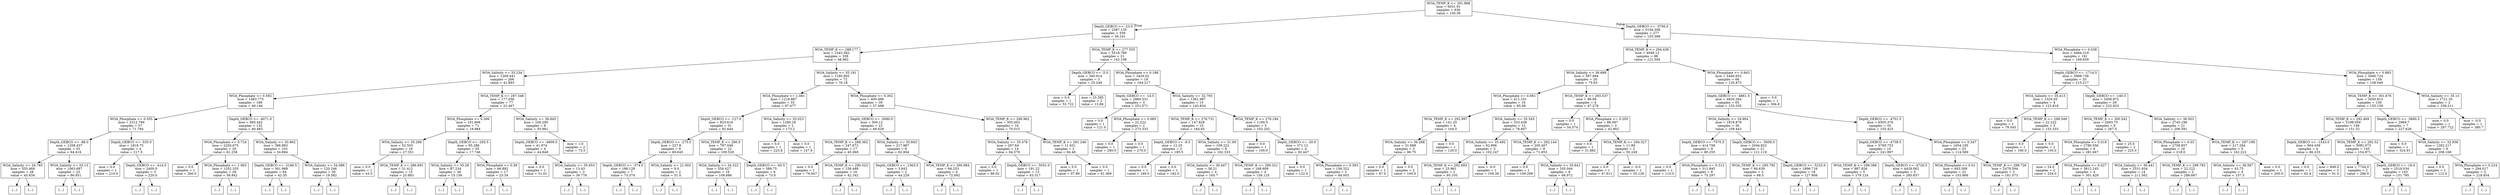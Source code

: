 digraph Tree {
node [shape=box] ;
0 [label="WOA_TEMP_K <= 291.968\nmse = 6031.91\nsamples = 636\nvalue = 100.56"] ;
1 [label="Depth_GEBCO <= -23.0\nmse = 2387.135\nsamples = 359\nvalue = 56.241"] ;
0 -> 1 [labeldistance=2.5, labelangle=45, headlabel="True"] ;
2 [label="WOA_TEMP_K <= 288.177\nmse = 1443.562\nsamples = 338\nvalue = 48.962"] ;
1 -> 2 ;
3 [label="WOA_Salinity <= 35.234\nmse = 1269.441\nsamples = 266\nvalue = 41.893"] ;
2 -> 3 ;
4 [label="WOA_Phosphate <= 0.592\nmse = 1483.775\nsamples = 189\nvalue = 49.146"] ;
3 -> 4 ;
5 [label="WOA_Phosphate <= 0.555\nmse = 2312.799\nsamples = 57\nvalue = 71.794"] ;
4 -> 5 ;
6 [label="Depth_GEBCO <= -88.0\nmse = 1208.437\nsamples = 53\nvalue = 64.416"] ;
5 -> 6 ;
7 [label="WOA_Salinity <= 34.765\nmse = 555.469\nsamples = 28\nvalue = 45.634"] ;
6 -> 7 ;
8 [label="(...)"] ;
7 -> 8 ;
33 [label="(...)"] ;
7 -> 33 ;
60 [label="WOA_Salinity <= 33.13\nmse = 1063.687\nsamples = 25\nvalue = 86.851"] ;
6 -> 60 ;
61 [label="(...)"] ;
60 -> 61 ;
62 [label="(...)"] ;
60 -> 62 ;
97 [label="Depth_GEBCO <= -535.0\nmse = 1818.75\nsamples = 4\nvalue = 217.5"] ;
5 -> 97 ;
98 [label="mse = 0.0\nsamples = 1\nvalue = 210.0"] ;
97 -> 98 ;
99 [label="Depth_GEBCO <= -414.5\nmse = 2400.0\nsamples = 3\nvalue = 220.0"] ;
97 -> 99 ;
100 [label="(...)"] ;
99 -> 100 ;
101 [label="(...)"] ;
99 -> 101 ;
102 [label="Depth_GEBCO <= -4071.0\nmse = 895.442\nsamples = 132\nvalue = 40.483"] ;
4 -> 102 ;
103 [label="WOA_Phosphate <= 0.724\nmse = 2200.675\nsamples = 29\nvalue = 61.258"] ;
102 -> 103 ;
104 [label="mse = 0.0\nsamples = 1\nvalue = 260.0"] ;
103 -> 104 ;
105 [label="WOA_Phosphate <= 1.903\nmse = 1352.335\nsamples = 28\nvalue = 56.842"] ;
103 -> 105 ;
106 [label="(...)"] ;
105 -> 106 ;
157 [label="(...)"] ;
105 -> 157 ;
158 [label="WOA_Salinity <= 33.862\nmse = 396.983\nsamples = 103\nvalue = 34.894"] ;
102 -> 158 ;
159 [label="Depth_GEBCO <= -2166.5\nmse = 361.968\nsamples = 64\nvalue = 42.35"] ;
158 -> 159 ;
160 [label="(...)"] ;
159 -> 160 ;
177 [label="(...)"] ;
159 -> 177 ;
238 [label="WOA_Salinity <= 34.086\nmse = 120.246\nsamples = 39\nvalue = 19.582"] ;
158 -> 238 ;
239 [label="(...)"] ;
238 -> 239 ;
296 [label="(...)"] ;
238 -> 296 ;
313 [label="WOA_TEMP_K <= 287.548\nmse = 177.056\nsamples = 77\nvalue = 22.467"] ;
3 -> 313 ;
314 [label="WOA_Phosphate <= 0.306\nmse = 101.806\nsamples = 71\nvalue = 19.984"] ;
313 -> 314 ;
315 [label="WOA_Salinity <= 35.288\nmse = 52.503\nsamples = 16\nvalue = 27.351"] ;
314 -> 315 ;
316 [label="mse = 0.0\nsamples = 1\nvalue = 43.5"] ;
315 -> 316 ;
317 [label="WOA_TEMP_K <= 286.691\nmse = 31.412\nsamples = 15\nvalue = 25.883"] ;
315 -> 317 ;
318 [label="(...)"] ;
317 -> 318 ;
323 [label="(...)"] ;
317 -> 323 ;
334 [label="Depth_GEBCO <= -205.5\nmse = 95.286\nsamples = 55\nvalue = 17.746"] ;
314 -> 334 ;
335 [label="WOA_Salinity <= 35.28\nmse = 87.234\nsamples = 38\nvalue = 15.156"] ;
334 -> 335 ;
336 [label="(...)"] ;
335 -> 336 ;
339 [label="(...)"] ;
335 -> 339 ;
360 [label="WOA_Phosphate <= 0.58\nmse = 66.892\nsamples = 17\nvalue = 23.34"] ;
334 -> 360 ;
361 [label="(...)"] ;
360 -> 361 ;
370 [label="(...)"] ;
360 -> 370 ;
375 [label="WOA_Salinity <= 36.845\nmse = 160.295\nsamples = 6\nvalue = 50.881"] ;
313 -> 375 ;
376 [label="Depth_GEBCO <= -4809.5\nmse = 41.974\nsamples = 4\nvalue = 44.848"] ;
375 -> 376 ;
377 [label="mse = 0.0\nsamples = 1\nvalue = 51.61"] ;
376 -> 377 ;
378 [label="WOA_Salinity <= 35.653\nmse = 13.43\nsamples = 3\nvalue = 39.776"] ;
376 -> 378 ;
379 [label="(...)"] ;
378 -> 379 ;
380 [label="(...)"] ;
378 -> 380 ;
383 [label="mse = 1.0\nsamples = 2\nvalue = 72.0"] ;
375 -> 383 ;
384 [label="WOA_Salinity <= 35.191\nmse = 1180.802\nsamples = 72\nvalue = 76.18"] ;
2 -> 384 ;
385 [label="WOA_Phosphate <= 1.081\nmse = 1218.887\nsamples = 33\nvalue = 97.477"] ;
384 -> 385 ;
386 [label="Depth_GEBCO <= -127.0\nmse = 825.616\nsamples = 31\nvalue = 92.644"] ;
385 -> 386 ;
387 [label="Depth_GEBCO <= -275.5\nmse = 227.8\nsamples = 9\nvalue = 69.645"] ;
386 -> 387 ;
388 [label="Depth_GEBCO <= -374.5\nmse = 188.129\nsamples = 7\nvalue = 73.374"] ;
387 -> 388 ;
389 [label="(...)"] ;
388 -> 389 ;
396 [label="(...)"] ;
388 -> 396 ;
397 [label="WOA_Salinity <= 21.003\nmse = 9.0\nsamples = 2\nvalue = 51.0"] ;
387 -> 397 ;
398 [label="(...)"] ;
397 -> 398 ;
399 [label="(...)"] ;
397 -> 399 ;
400 [label="WOA_TEMP_K <= 290.0\nmse = 787.049\nsamples = 22\nvalue = 100.529"] ;
386 -> 400 ;
401 [label="WOA_Salinity <= 34.322\nmse = 554.427\nsamples = 16\nvalue = 108.686"] ;
400 -> 401 ;
402 [label="(...)"] ;
401 -> 402 ;
413 [label="(...)"] ;
401 -> 413 ;
426 [label="Depth_GEBCO <= -45.5\nmse = 589.75\nsamples = 6\nvalue = 73.0"] ;
400 -> 426 ;
427 [label="(...)"] ;
426 -> 427 ;
430 [label="(...)"] ;
426 -> 430 ;
437 [label="WOA_Salinity <= 35.023\nmse = 1280.18\nsamples = 2\nvalue = 173.2"] ;
385 -> 437 ;
438 [label="mse = 0.0\nsamples = 1\nvalue = 223.8"] ;
437 -> 438 ;
439 [label="mse = 0.0\nsamples = 1\nvalue = 147.9"] ;
437 -> 439 ;
440 [label="WOA_Phosphate <= 0.302\nmse = 400.496\nsamples = 39\nvalue = 57.498"] ;
384 -> 440 ;
441 [label="Depth_GEBCO <= -3080.0\nmse = 300.12\nsamples = 23\nvalue = 49.629"] ;
440 -> 441 ;
442 [label="WOA_TEMP_K <= 288.362\nmse = 247.672\nsamples = 17\nvalue = 45.069"] ;
441 -> 442 ;
443 [label="mse = 0.0\nsamples = 1\nvalue = 79.947"] ;
442 -> 443 ;
444 [label="WOA_TEMP_K <= 290.523\nmse = 158.489\nsamples = 16\nvalue = 42.162"] ;
442 -> 444 ;
445 [label="(...)"] ;
444 -> 445 ;
462 [label="(...)"] ;
444 -> 462 ;
475 [label="WOA_Salinity <= 35.843\nmse = 217.987\nsamples = 6\nvalue = 62.804"] ;
441 -> 475 ;
476 [label="Depth_GEBCO <= -1363.5\nmse = 3.843\nsamples = 2\nvalue = 44.228"] ;
475 -> 476 ;
477 [label="(...)"] ;
476 -> 477 ;
478 [label="(...)"] ;
476 -> 478 ;
479 [label="WOA_TEMP_K <= 290.984\nmse = 66.253\nsamples = 4\nvalue = 72.092"] ;
475 -> 479 ;
480 [label="(...)"] ;
479 -> 480 ;
483 [label="(...)"] ;
479 -> 483 ;
484 [label="WOA_TEMP_K <= 290.962\nmse = 305.003\nsamples = 16\nvalue = 70.015"] ;
440 -> 484 ;
485 [label="WOA_Salinity <= 35.478\nmse = 207.64\nsamples = 14\nvalue = 64.579"] ;
484 -> 485 ;
486 [label="mse = 0.0\nsamples = 1\nvalue = 86.02"] ;
485 -> 486 ;
487 [label="Depth_GEBCO <= -5031.0\nmse = 191.22\nsamples = 13\nvalue = 63.317"] ;
485 -> 487 ;
488 [label="(...)"] ;
487 -> 488 ;
501 [label="(...)"] ;
487 -> 501 ;
504 [label="WOA_TEMP_K <= 291.246\nmse = 11.631\nsamples = 2\nvalue = 94.48"] ;
484 -> 504 ;
505 [label="mse = 0.0\nsamples = 1\nvalue = 97.89"] ;
504 -> 505 ;
506 [label="mse = 0.0\nsamples = 1\nvalue = 91.069"] ;
504 -> 506 ;
507 [label="WOA_TEMP_K <= 277.555\nmse = 5518.789\nsamples = 21\nvalue = 142.108"] ;
1 -> 507 ;
508 [label="Depth_GEBCO <= -5.0\nmse = 340.914\nsamples = 3\nvalue = 25.249"] ;
507 -> 508 ;
509 [label="mse = 0.0\nsamples = 1\nvalue = 53.722"] ;
508 -> 509 ;
510 [label="mse = 23.285\nsamples = 2\nvalue = 13.86"] ;
508 -> 510 ;
511 [label="WOA_Phosphate <= 0.188\nmse = 3426.02\nsamples = 18\nvalue = 164.217"] ;
507 -> 511 ;
512 [label="Depth_GEBCO <= -14.5\nmse = 2860.531\nsamples = 3\nvalue = 251.571"] ;
511 -> 512 ;
513 [label="mse = 0.0\nsamples = 1\nvalue = 121.0"] ;
512 -> 513 ;
514 [label="WOA_Phosphate <= 0.085\nmse = 22.222\nsamples = 2\nvalue = 273.333"] ;
512 -> 514 ;
515 [label="mse = 0.0\nsamples = 1\nvalue = 280.0"] ;
514 -> 515 ;
516 [label="mse = 0.0\nsamples = 1\nvalue = 270.0"] ;
514 -> 516 ;
517 [label="WOA_Salinity <= 32.793\nmse = 1361.987\nsamples = 15\nvalue = 143.834"] ;
511 -> 517 ;
518 [label="WOA_TEMP_K <= 278.731\nmse = 147.828\nsamples = 10\nvalue = 164.65"] ;
517 -> 518 ;
519 [label="Depth_GEBCO <= -8.5\nmse = 12.25\nsamples = 2\nvalue = 185.5"] ;
518 -> 519 ;
520 [label="mse = 0.0\nsamples = 1\nvalue = 189.0"] ;
519 -> 520 ;
521 [label="mse = 0.0\nsamples = 1\nvalue = 182.0"] ;
519 -> 521 ;
522 [label="WOA_Salinity <= 31.09\nmse = 109.222\nsamples = 8\nvalue = 162.333"] ;
518 -> 522 ;
523 [label="WOA_Salinity <= 30.447\nmse = 36.21\nsamples = 4\nvalue = 165.7"] ;
522 -> 523 ;
524 [label="(...)"] ;
523 -> 524 ;
527 [label="(...)"] ;
523 -> 527 ;
530 [label="WOA_TEMP_K <= 290.321\nmse = 168.609\nsamples = 4\nvalue = 158.125"] ;
522 -> 530 ;
531 [label="(...)"] ;
530 -> 531 ;
534 [label="(...)"] ;
530 -> 534 ;
537 [label="WOA_TEMP_K <= 279.184\nmse = 1190.5\nsamples = 5\nvalue = 102.202"] ;
517 -> 537 ;
538 [label="mse = 0.0\nsamples = 1\nvalue = 190.0"] ;
537 -> 538 ;
539 [label="Depth_GEBCO <= -20.0\nmse = 371.12\nsamples = 4\nvalue = 92.447"] ;
537 -> 539 ;
540 [label="mse = 0.0\nsamples = 1\nvalue = 122.0"] ;
539 -> 540 ;
541 [label="WOA_Phosphate <= 0.393\nmse = 156.322\nsamples = 3\nvalue = 84.003"] ;
539 -> 541 ;
542 [label="(...)"] ;
541 -> 542 ;
543 [label="(...)"] ;
541 -> 543 ;
546 [label="Depth_GEBCO <= -3706.0\nmse = 5104.308\nsamples = 277\nvalue = 155.398"] ;
0 -> 546 [labeldistance=2.5, labelangle=-45, headlabel="False"] ;
547 [label="WOA_TEMP_K <= 294.438\nmse = 4949.12\nsamples = 86\nvalue = 121.594"] ;
546 -> 547 ;
548 [label="WOA_Salinity <= 36.689\nmse = 597.994\nsamples = 20\nvalue = 75.63"] ;
547 -> 548 ;
549 [label="WOA_Phosphate <= 0.061\nmse = 411.101\nsamples = 16\nvalue = 85.08"] ;
548 -> 549 ;
550 [label="WOA_TEMP_K <= 292.997\nmse = 141.25\nsamples = 4\nvalue = 104.5"] ;
549 -> 550 ;
551 [label="WOA_Salinity <= 36.268\nmse = 31.688\nsamples = 3\nvalue = 96.75"] ;
550 -> 551 ;
552 [label="mse = 0.0\nsamples = 1\nvalue = 87.0"] ;
551 -> 552 ;
553 [label="mse = 0.0\nsamples = 2\nvalue = 100.0"] ;
551 -> 553 ;
554 [label="mse = 0.0\nsamples = 1\nvalue = 120.0"] ;
550 -> 554 ;
555 [label="WOA_Salinity <= 35.545\nmse = 333.438\nsamples = 12\nvalue = 78.607"] ;
549 -> 555 ;
556 [label="WOA_Salinity <= 35.492\nmse = 62.996\nsamples = 3\nvalue = 102.247"] ;
555 -> 556 ;
557 [label="WOA_TEMP_K <= 292.693\nmse = 23.961\nsamples = 2\nvalue = 95.105"] ;
556 -> 557 ;
558 [label="(...)"] ;
557 -> 558 ;
559 [label="(...)"] ;
557 -> 559 ;
560 [label="mse = -0.0\nsamples = 1\nvalue = 109.39"] ;
556 -> 560 ;
561 [label="WOA_TEMP_K <= 292.144\nmse = 205.407\nsamples = 9\nvalue = 71.853"] ;
555 -> 561 ;
562 [label="mse = 0.0\nsamples = 1\nvalue = 109.299"] ;
561 -> 562 ;
563 [label="WOA_Salinity <= 35.641\nmse = 105.044\nsamples = 8\nvalue = 68.972"] ;
561 -> 563 ;
564 [label="(...)"] ;
563 -> 564 ;
569 [label="(...)"] ;
563 -> 569 ;
578 [label="WOA_TEMP_K <= 293.537\nmse = 86.99\nsamples = 4\nvalue = 47.279"] ;
548 -> 578 ;
579 [label="mse = 0.0\nsamples = 1\nvalue = 54.574"] ;
578 -> 579 ;
580 [label="WOA_Phosphate <= 0.205\nmse = 88.097\nsamples = 3\nvalue = 42.902"] ;
578 -> 580 ;
581 [label="mse = 0.0\nsamples = 1\nvalue = 31.882"] ;
580 -> 581 ;
582 [label="WOA_TEMP_K <= 294.327\nmse = 11.89\nsamples = 2\nvalue = 50.249"] ;
580 -> 582 ;
583 [label="mse = 0.0\nsamples = 1\nvalue = 47.811"] ;
582 -> 583 ;
584 [label="mse = -0.0\nsamples = 1\nvalue = 55.126"] ;
582 -> 584 ;
585 [label="WOA_Phosphate <= 0.663\nmse = 5440.652\nsamples = 66\nvalue = 135.873"] ;
547 -> 585 ;
586 [label="Depth_GEBCO <= -4861.5\nmse = 4830.264\nsamples = 65\nvalue = 133.335"] ;
585 -> 586 ;
587 [label="WOA_Salinity <= 34.904\nmse = 1919.879\nsamples = 30\nvalue = 109.443"] ;
586 -> 587 ;
588 [label="Depth_GEBCO <= -7570.5\nmse = 414.758\nsamples = 9\nvalue = 80.255"] ;
587 -> 588 ;
589 [label="mse = 0.0\nsamples = 1\nvalue = 110.0"] ;
588 -> 589 ;
590 [label="WOA_Phosphate <= 0.312\nmse = 311.845\nsamples = 8\nvalue = 75.297"] ;
588 -> 590 ;
591 [label="(...)"] ;
590 -> 591 ;
600 [label="(...)"] ;
590 -> 600 ;
601 [label="Depth_GEBCO <= -5659.5\nmse = 2044.822\nsamples = 21\nvalue = 121.119"] ;
587 -> 601 ;
602 [label="WOA_TEMP_K <= 295.792\nmse = 66.639\nsamples = 3\nvalue = 68.5"] ;
601 -> 602 ;
603 [label="(...)"] ;
602 -> 603 ;
604 [label="(...)"] ;
602 -> 604 ;
607 [label="Depth_GEBCO <= -5233.0\nmse = 1896.716\nsamples = 18\nvalue = 127.908"] ;
601 -> 607 ;
608 [label="(...)"] ;
607 -> 608 ;
617 [label="(...)"] ;
607 -> 617 ;
642 [label="Depth_GEBCO <= -4701.5\nmse = 6505.376\nsamples = 35\nvalue = 155.423"] ;
586 -> 642 ;
643 [label="Depth_GEBCO <= -4738.5\nmse = 5769.753\nsamples = 10\nvalue = 241.897"] ;
642 -> 643 ;
644 [label="WOA_TEMP_K <= 298.386\nmse = 987.826\nsamples = 5\nvalue = 179.124"] ;
643 -> 644 ;
645 [label="(...)"] ;
644 -> 645 ;
648 [label="(...)"] ;
644 -> 648 ;
653 [label="Depth_GEBCO <= -4726.5\nmse = 4428.062\nsamples = 5\nvalue = 285.837"] ;
643 -> 653 ;
654 [label="(...)"] ;
653 -> 654 ;
659 [label="(...)"] ;
653 -> 659 ;
662 [label="WOA_Phosphate <= 0.347\nmse = 1654.195\nsamples = 25\nvalue = 114.589"] ;
642 -> 662 ;
663 [label="WOA_Phosphate <= 0.01\nmse = 693.309\nsamples = 22\nvalue = 103.866"] ;
662 -> 663 ;
664 [label="(...)"] ;
663 -> 664 ;
665 [label="(...)"] ;
663 -> 665 ;
706 [label="WOA_TEMP_K <= 298.726\nmse = 2478.594\nsamples = 3\nvalue = 181.073"] ;
662 -> 706 ;
707 [label="(...)"] ;
706 -> 707 ;
710 [label="(...)"] ;
706 -> 710 ;
711 [label="mse = 0.0\nsamples = 1\nvalue = 394.8"] ;
585 -> 711 ;
712 [label="WOA_Phosphate <= 0.038\nmse = 4484.319\nsamples = 191\nvalue = 169.659"] ;
546 -> 712 ;
713 [label="Depth_GEBCO <= -1714.5\nmse = 3988.736\nsamples = 33\nvalue = 215.217"] ;
712 -> 713 ;
714 [label="WOA_Salinity <= 35.413\nmse = 1320.05\nsamples = 4\nvalue = 123.818"] ;
713 -> 714 ;
715 [label="mse = 0.0\nsamples = 1\nvalue = 79.545"] ;
714 -> 715 ;
716 [label="WOA_TEMP_K <= 298.549\nmse = 22.222\nsamples = 3\nvalue = 153.333"] ;
714 -> 716 ;
717 [label="mse = 0.0\nsamples = 1\nvalue = 160.0"] ;
716 -> 717 ;
718 [label="mse = 0.0\nsamples = 2\nvalue = 150.0"] ;
716 -> 718 ;
719 [label="Depth_GEBCO <= -140.5\nmse = 3456.972\nsamples = 29\nvalue = 222.833"] ;
713 -> 719 ;
720 [label="WOA_TEMP_K <= 300.542\nmse = 2693.75\nsamples = 8\nvalue = 267.5"] ;
719 -> 720 ;
721 [label="WOA_Phosphate <= 0.018\nmse = 2780.556\nsamples = 6\nvalue = 281.667"] ;
720 -> 721 ;
722 [label="mse = 24.0\nsamples = 2\nvalue = 254.0"] ;
721 -> 722 ;
723 [label="WOA_Phosphate <= 0.027\nmse = 3812.245\nsamples = 4\nvalue = 301.429"] ;
721 -> 723 ;
724 [label="(...)"] ;
723 -> 724 ;
727 [label="(...)"] ;
723 -> 727 ;
728 [label="mse = 25.0\nsamples = 2\nvalue = 225.0"] ;
720 -> 728 ;
729 [label="WOA_Salinity <= 36.503\nmse = 2745.196\nsamples = 21\nvalue = 206.591"] ;
719 -> 729 ;
730 [label="WOA_Phosphate <= 0.03\nmse = 2758.857\nsamples = 16\nvalue = 218.0"] ;
729 -> 730 ;
731 [label="WOA_Salinity <= 36.441\nmse = 2531.934\nsamples = 14\nvalue = 211.562"] ;
730 -> 731 ;
732 [label="(...)"] ;
731 -> 732 ;
739 [label="(...)"] ;
731 -> 739 ;
742 [label="WOA_TEMP_K <= 299.783\nmse = 22.222\nsamples = 2\nvalue = 286.667"] ;
730 -> 742 ;
743 [label="(...)"] ;
742 -> 743 ;
744 [label="(...)"] ;
742 -> 744 ;
745 [label="WOA_TEMP_K <= 297.199\nmse = 217.284\nsamples = 5\nvalue = 162.222"] ;
729 -> 745 ;
746 [label="WOA_Salinity <= 36.567\nmse = 43.75\nsamples = 4\nvalue = 157.5"] ;
745 -> 746 ;
747 [label="(...)"] ;
746 -> 747 ;
748 [label="(...)"] ;
746 -> 748 ;
749 [label="mse = 0.0\nsamples = 1\nvalue = 200.0"] ;
745 -> 749 ;
750 [label="WOA_Phosphate <= 0.983\nmse = 3946.724\nsamples = 158\nvalue = 158.046"] ;
712 -> 750 ;
751 [label="WOA_TEMP_K <= 301.676\nmse = 3450.813\nsamples = 156\nvalue = 155.159"] ;
750 -> 751 ;
752 [label="WOA_TEMP_K <= 292.469\nmse = 3198.059\nsamples = 149\nvalue = 151.52"] ;
751 -> 752 ;
753 [label="Depth_GEBCO <= -1543.0\nmse = 904.439\nsamples = 4\nvalue = 86.233"] ;
752 -> 753 ;
754 [label="mse = 0.0\nsamples = 1\nvalue = 62.4"] ;
753 -> 754 ;
755 [label="mse = 949.0\nsamples = 3\nvalue = 91.0"] ;
753 -> 755 ;
756 [label="WOA_TEMP_K <= 292.52\nmse = 3082.073\nsamples = 145\nvalue = 154.971"] ;
752 -> 756 ;
757 [label="mse = 7744.0\nsamples = 2\nvalue = 296.0"] ;
756 -> 757 ;
758 [label="Depth_GEBCO <= -16.0\nmse = 2519.034\nsamples = 143\nvalue = 151.795"] ;
756 -> 758 ;
759 [label="(...)"] ;
758 -> 759 ;
946 [label="(...)"] ;
758 -> 946 ;
967 [label="Depth_GEBCO <= -3680.5\nmse = 2969.7\nsamples = 7\nvalue = 227.626"] ;
751 -> 967 ;
968 [label="mse = 0.0\nsamples = 1\nvalue = 324.91"] ;
967 -> 968 ;
969 [label="WOA_Salinity <= 32.938\nmse = 1292.217\nsamples = 6\nvalue = 208.169"] ;
967 -> 969 ;
970 [label="mse = 0.0\nsamples = 1\nvalue = 112.0"] ;
969 -> 970 ;
971 [label="WOA_Phosphate <= 0.224\nmse = 294.017\nsamples = 5\nvalue = 218.854"] ;
969 -> 971 ;
972 [label="(...)"] ;
971 -> 972 ;
975 [label="(...)"] ;
971 -> 975 ;
978 [label="WOA_Salinity <= 35.13\nmse = 1721.35\nsamples = 2\nvalue = 339.211"] ;
750 -> 978 ;
979 [label="mse = 0.0\nsamples = 1\nvalue = 297.722"] ;
978 -> 979 ;
980 [label="mse = -0.0\nsamples = 1\nvalue = 380.7"] ;
978 -> 980 ;
}